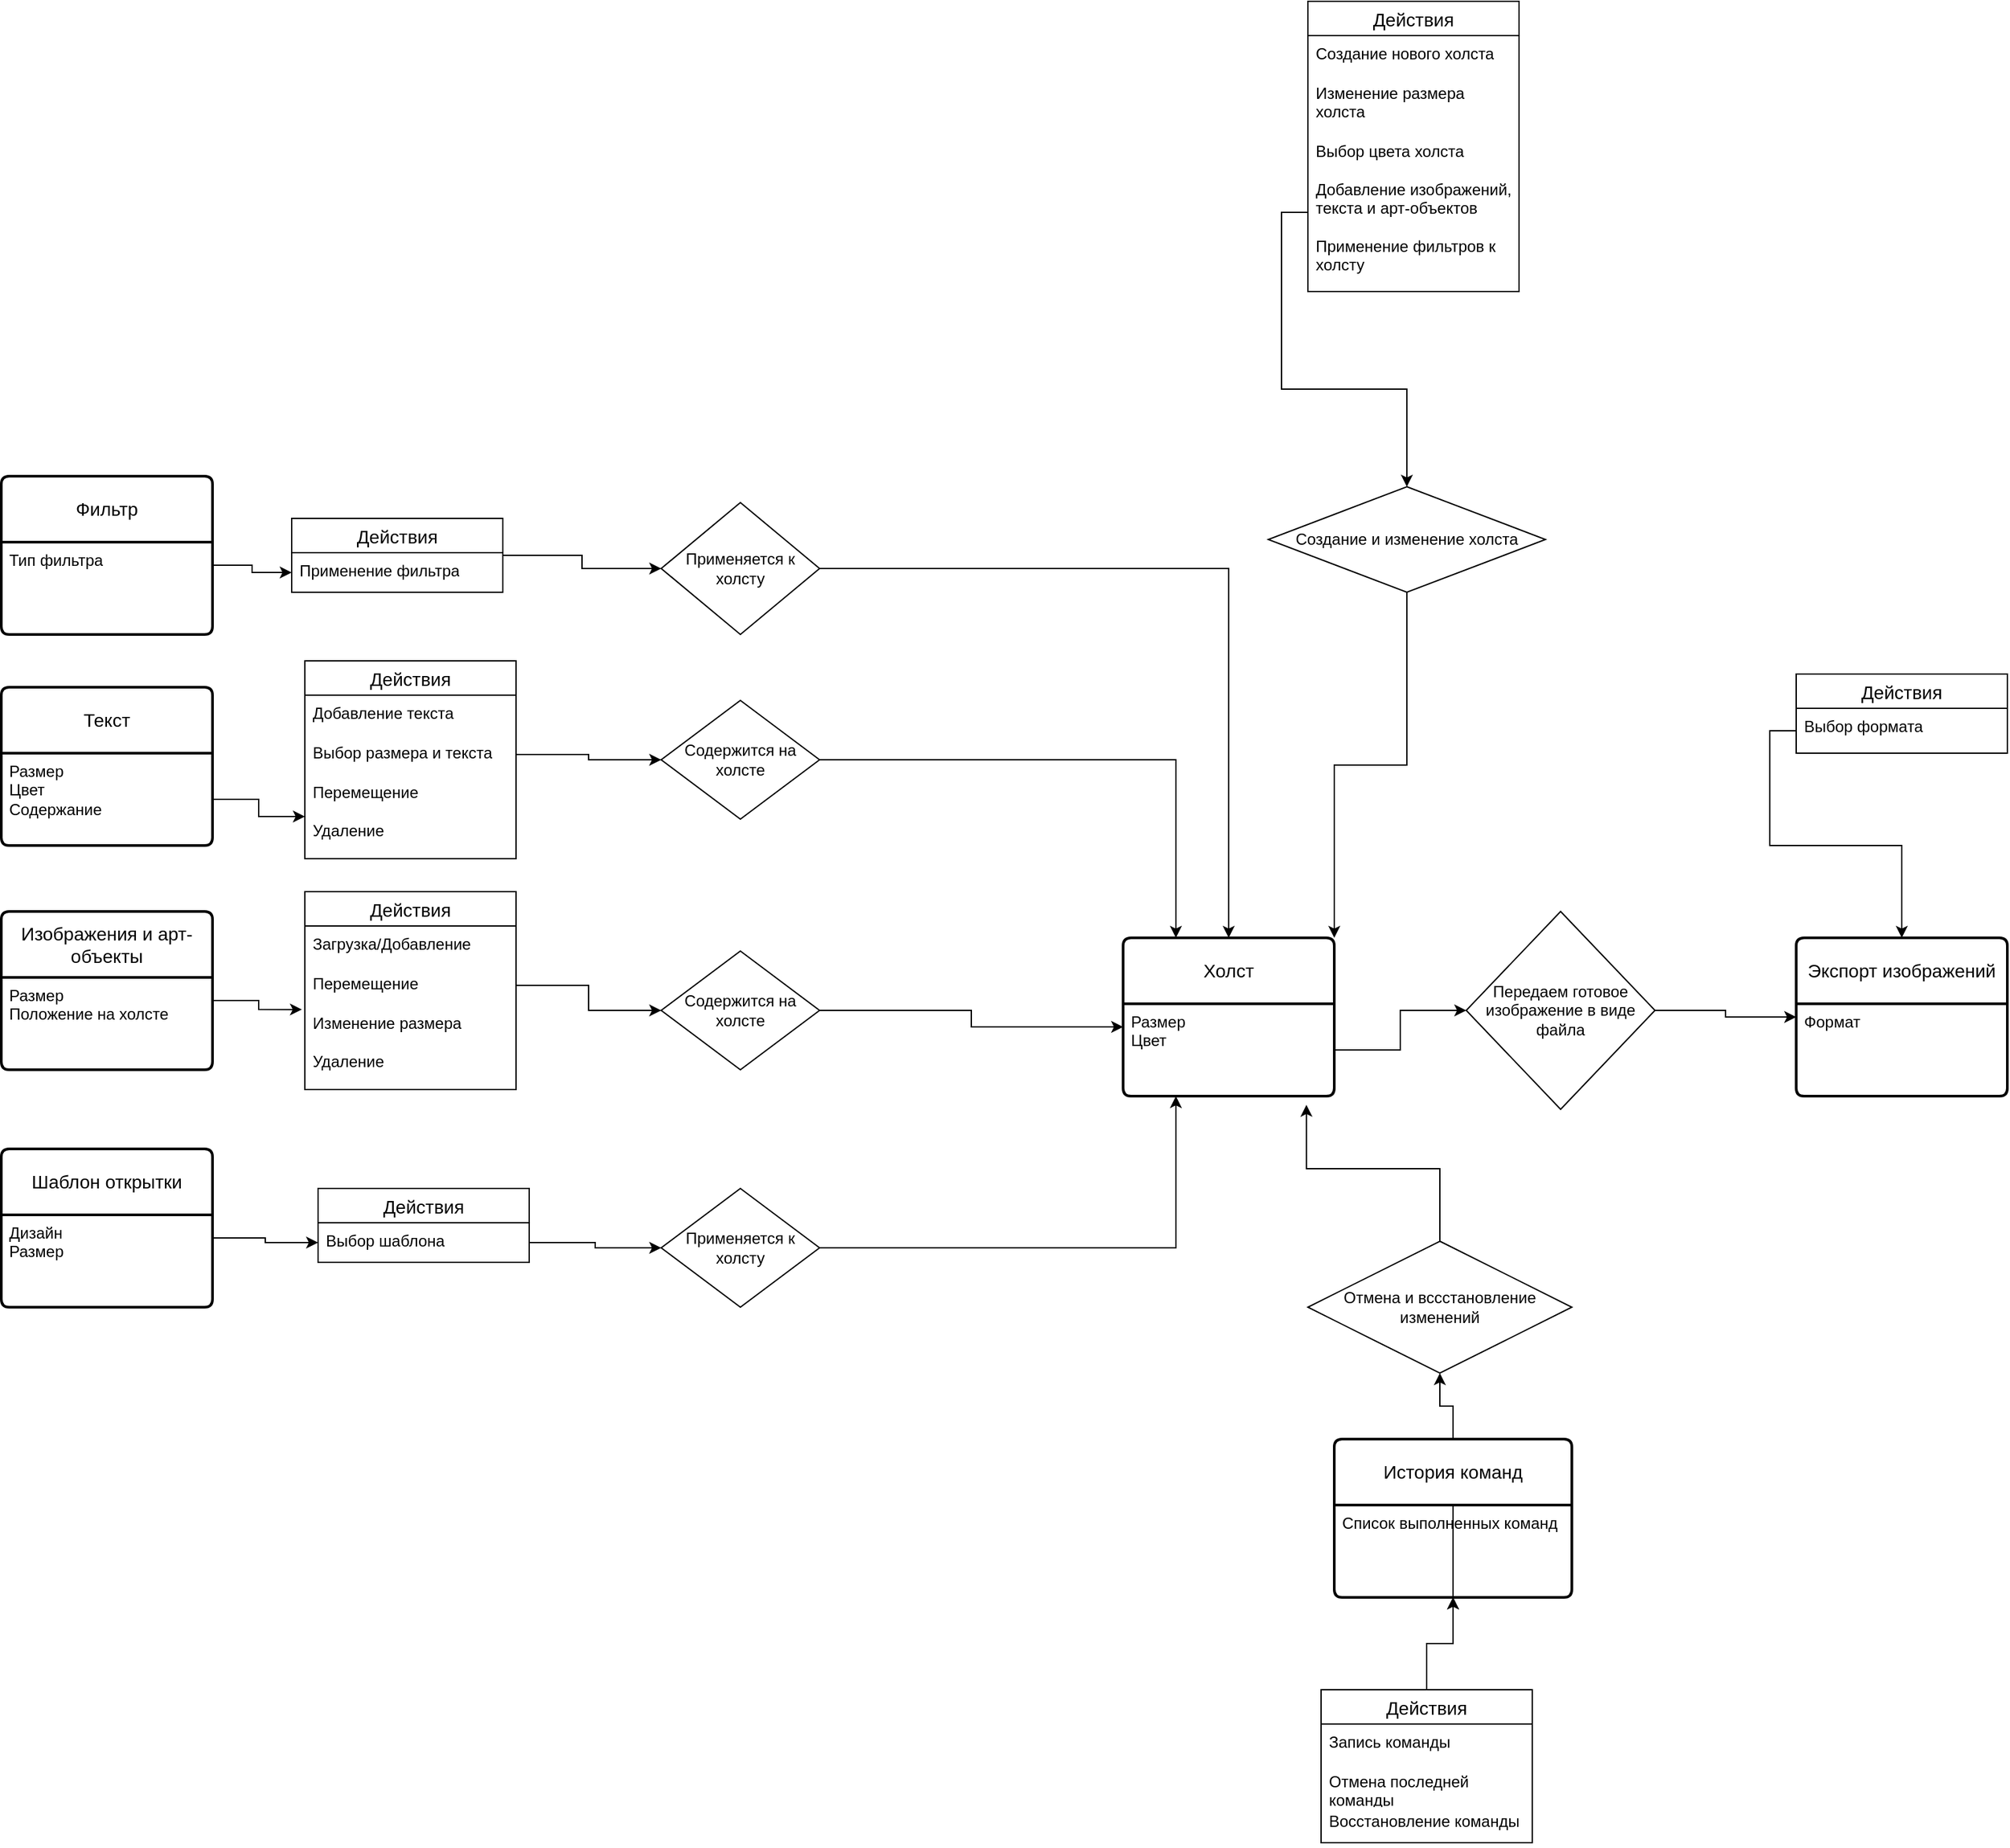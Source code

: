 <mxfile version="21.8.1" type="github">
  <diagram name="Страница — 1" id="PU2kjsf3ZB2TJDBGwNyj">
    <mxGraphModel dx="1893" dy="3002" grid="1" gridSize="10" guides="1" tooltips="1" connect="1" arrows="1" fold="1" page="1" pageScale="1" pageWidth="827" pageHeight="1169" math="0" shadow="0">
      <root>
        <mxCell id="0" />
        <mxCell id="1" parent="0" />
        <mxCell id="T5xABdUcvx5uTB9IeAs4-58" style="edgeStyle=orthogonalEdgeStyle;rounded=0;orthogonalLoop=1;jettySize=auto;html=1;exitX=0.5;exitY=0;exitDx=0;exitDy=0;" parent="1" source="T5xABdUcvx5uTB9IeAs4-16" target="T5xABdUcvx5uTB9IeAs4-15" edge="1">
          <mxGeometry relative="1" as="geometry" />
        </mxCell>
        <mxCell id="T5xABdUcvx5uTB9IeAs4-3" value="Холст" style="swimlane;childLayout=stackLayout;horizontal=1;startSize=50;horizontalStack=0;rounded=1;fontSize=14;fontStyle=0;strokeWidth=2;resizeParent=0;resizeLast=1;shadow=0;dashed=0;align=center;arcSize=4;whiteSpace=wrap;html=1;movable=1;resizable=1;rotatable=1;deletable=1;editable=1;locked=0;connectable=1;" parent="1" vertex="1">
          <mxGeometry x="290" y="-490" width="160" height="120" as="geometry" />
        </mxCell>
        <mxCell id="T5xABdUcvx5uTB9IeAs4-4" value="Размер&lt;br&gt;Цвет" style="align=left;strokeColor=none;fillColor=none;spacingLeft=4;fontSize=12;verticalAlign=top;resizable=0;rotatable=0;part=1;html=1;" parent="T5xABdUcvx5uTB9IeAs4-3" vertex="1">
          <mxGeometry y="50" width="160" height="70" as="geometry" />
        </mxCell>
        <mxCell id="T5xABdUcvx5uTB9IeAs4-7" value="Изображения и арт-объекты" style="swimlane;childLayout=stackLayout;horizontal=1;startSize=50;horizontalStack=0;rounded=1;fontSize=14;fontStyle=0;strokeWidth=2;resizeParent=0;resizeLast=1;shadow=0;dashed=0;align=center;arcSize=4;whiteSpace=wrap;html=1;" parent="1" vertex="1">
          <mxGeometry x="-560" y="-510" width="160" height="120" as="geometry" />
        </mxCell>
        <mxCell id="T5xABdUcvx5uTB9IeAs4-8" value="Размер&lt;br&gt;Положение на холсте" style="align=left;strokeColor=none;fillColor=none;spacingLeft=4;fontSize=12;verticalAlign=top;resizable=0;rotatable=0;part=1;html=1;" parent="T5xABdUcvx5uTB9IeAs4-7" vertex="1">
          <mxGeometry y="50" width="160" height="70" as="geometry" />
        </mxCell>
        <mxCell id="T5xABdUcvx5uTB9IeAs4-9" value="Текст" style="swimlane;childLayout=stackLayout;horizontal=1;startSize=50;horizontalStack=0;rounded=1;fontSize=14;fontStyle=0;strokeWidth=2;resizeParent=0;resizeLast=1;shadow=0;dashed=0;align=center;arcSize=4;whiteSpace=wrap;html=1;" parent="1" vertex="1">
          <mxGeometry x="-560" y="-680" width="160" height="120" as="geometry" />
        </mxCell>
        <mxCell id="T5xABdUcvx5uTB9IeAs4-10" value="Размер&lt;br&gt;Цвет&lt;br&gt;Содержание" style="align=left;strokeColor=none;fillColor=none;spacingLeft=4;fontSize=12;verticalAlign=top;resizable=0;rotatable=0;part=1;html=1;" parent="T5xABdUcvx5uTB9IeAs4-9" vertex="1">
          <mxGeometry y="50" width="160" height="70" as="geometry" />
        </mxCell>
        <mxCell id="T5xABdUcvx5uTB9IeAs4-11" value="Шаблон открытки" style="swimlane;childLayout=stackLayout;horizontal=1;startSize=50;horizontalStack=0;rounded=1;fontSize=14;fontStyle=0;strokeWidth=2;resizeParent=0;resizeLast=1;shadow=0;dashed=0;align=center;arcSize=4;whiteSpace=wrap;html=1;" parent="1" vertex="1">
          <mxGeometry x="-560" y="-330" width="160" height="120" as="geometry" />
        </mxCell>
        <mxCell id="T5xABdUcvx5uTB9IeAs4-12" value="Дизайн&lt;br&gt;Размер" style="align=left;strokeColor=none;fillColor=none;spacingLeft=4;fontSize=12;verticalAlign=top;resizable=0;rotatable=0;part=1;html=1;" parent="T5xABdUcvx5uTB9IeAs4-11" vertex="1">
          <mxGeometry y="50" width="160" height="70" as="geometry" />
        </mxCell>
        <mxCell id="T5xABdUcvx5uTB9IeAs4-13" value="Фильтр" style="swimlane;childLayout=stackLayout;horizontal=1;startSize=50;horizontalStack=0;rounded=1;fontSize=14;fontStyle=0;strokeWidth=2;resizeParent=0;resizeLast=1;shadow=0;dashed=0;align=center;arcSize=4;whiteSpace=wrap;html=1;" parent="1" vertex="1">
          <mxGeometry x="-560" y="-840" width="160" height="120" as="geometry" />
        </mxCell>
        <mxCell id="T5xABdUcvx5uTB9IeAs4-14" value="Тип фильтра" style="align=left;strokeColor=none;fillColor=none;spacingLeft=4;fontSize=12;verticalAlign=top;resizable=0;rotatable=0;part=1;html=1;" parent="T5xABdUcvx5uTB9IeAs4-13" vertex="1">
          <mxGeometry y="50" width="160" height="70" as="geometry" />
        </mxCell>
        <mxCell id="T5xABdUcvx5uTB9IeAs4-119" style="edgeStyle=orthogonalEdgeStyle;rounded=0;orthogonalLoop=1;jettySize=auto;html=1;entryX=0.5;entryY=1;entryDx=0;entryDy=0;" parent="1" source="T5xABdUcvx5uTB9IeAs4-15" target="T5xABdUcvx5uTB9IeAs4-48" edge="1">
          <mxGeometry relative="1" as="geometry" />
        </mxCell>
        <mxCell id="T5xABdUcvx5uTB9IeAs4-15" value="История команд" style="swimlane;childLayout=stackLayout;horizontal=1;startSize=50;horizontalStack=0;rounded=1;fontSize=14;fontStyle=0;strokeWidth=2;resizeParent=0;resizeLast=1;shadow=0;dashed=0;align=center;arcSize=4;whiteSpace=wrap;html=1;" parent="1" vertex="1">
          <mxGeometry x="450" y="-110" width="180" height="120" as="geometry" />
        </mxCell>
        <mxCell id="T5xABdUcvx5uTB9IeAs4-16" value="Список выполненных команд" style="align=left;strokeColor=none;fillColor=none;spacingLeft=4;fontSize=12;verticalAlign=top;resizable=0;rotatable=0;part=1;html=1;" parent="T5xABdUcvx5uTB9IeAs4-15" vertex="1">
          <mxGeometry y="50" width="180" height="70" as="geometry" />
        </mxCell>
        <mxCell id="T5xABdUcvx5uTB9IeAs4-108" style="edgeStyle=orthogonalEdgeStyle;rounded=0;orthogonalLoop=1;jettySize=auto;html=1;entryX=0;entryY=0.25;entryDx=0;entryDy=0;" parent="1" source="T5xABdUcvx5uTB9IeAs4-21" target="T5xABdUcvx5uTB9IeAs4-4" edge="1">
          <mxGeometry relative="1" as="geometry" />
        </mxCell>
        <mxCell id="T5xABdUcvx5uTB9IeAs4-21" value="Содержится на холсте" style="shape=rhombus;perimeter=rhombusPerimeter;whiteSpace=wrap;html=1;align=center;" parent="1" vertex="1">
          <mxGeometry x="-60" y="-480" width="120" height="90" as="geometry" />
        </mxCell>
        <mxCell id="T5xABdUcvx5uTB9IeAs4-107" style="edgeStyle=orthogonalEdgeStyle;rounded=0;orthogonalLoop=1;jettySize=auto;html=1;entryX=0.25;entryY=0;entryDx=0;entryDy=0;" parent="1" source="T5xABdUcvx5uTB9IeAs4-23" target="T5xABdUcvx5uTB9IeAs4-3" edge="1">
          <mxGeometry relative="1" as="geometry" />
        </mxCell>
        <mxCell id="T5xABdUcvx5uTB9IeAs4-23" value="Содержится на холсте" style="shape=rhombus;perimeter=rhombusPerimeter;whiteSpace=wrap;html=1;align=center;" parent="1" vertex="1">
          <mxGeometry x="-60" y="-670" width="120" height="90" as="geometry" />
        </mxCell>
        <mxCell id="T5xABdUcvx5uTB9IeAs4-106" style="edgeStyle=orthogonalEdgeStyle;rounded=0;orthogonalLoop=1;jettySize=auto;html=1;entryX=0.5;entryY=0;entryDx=0;entryDy=0;" parent="1" source="T5xABdUcvx5uTB9IeAs4-31" target="T5xABdUcvx5uTB9IeAs4-3" edge="1">
          <mxGeometry relative="1" as="geometry" />
        </mxCell>
        <mxCell id="T5xABdUcvx5uTB9IeAs4-31" value="Применяется к холсту" style="shape=rhombus;perimeter=rhombusPerimeter;whiteSpace=wrap;html=1;align=center;" parent="1" vertex="1">
          <mxGeometry x="-60" y="-820" width="120" height="100" as="geometry" />
        </mxCell>
        <mxCell id="T5xABdUcvx5uTB9IeAs4-111" style="edgeStyle=orthogonalEdgeStyle;rounded=0;orthogonalLoop=1;jettySize=auto;html=1;entryX=0.25;entryY=1;entryDx=0;entryDy=0;" parent="1" source="T5xABdUcvx5uTB9IeAs4-32" target="T5xABdUcvx5uTB9IeAs4-4" edge="1">
          <mxGeometry relative="1" as="geometry" />
        </mxCell>
        <mxCell id="T5xABdUcvx5uTB9IeAs4-32" value="Применяется к холсту" style="shape=rhombus;perimeter=rhombusPerimeter;whiteSpace=wrap;html=1;align=center;" parent="1" vertex="1">
          <mxGeometry x="-60" y="-300" width="120" height="90" as="geometry" />
        </mxCell>
        <mxCell id="T5xABdUcvx5uTB9IeAs4-39" value="Экспорт изображений" style="swimlane;childLayout=stackLayout;horizontal=1;startSize=50;horizontalStack=0;rounded=1;fontSize=14;fontStyle=0;strokeWidth=2;resizeParent=0;resizeLast=1;shadow=0;dashed=0;align=center;arcSize=4;whiteSpace=wrap;html=1;" parent="1" vertex="1">
          <mxGeometry x="800" y="-490" width="160" height="120" as="geometry" />
        </mxCell>
        <mxCell id="T5xABdUcvx5uTB9IeAs4-40" value="Формат" style="align=left;strokeColor=none;fillColor=none;spacingLeft=4;fontSize=12;verticalAlign=top;resizable=0;rotatable=0;part=1;html=1;" parent="T5xABdUcvx5uTB9IeAs4-39" vertex="1">
          <mxGeometry y="50" width="160" height="70" as="geometry" />
        </mxCell>
        <mxCell id="T5xABdUcvx5uTB9IeAs4-123" style="edgeStyle=orthogonalEdgeStyle;rounded=0;orthogonalLoop=1;jettySize=auto;html=1;entryX=0;entryY=0.5;entryDx=0;entryDy=0;" parent="1" source="T5xABdUcvx5uTB9IeAs4-45" target="T5xABdUcvx5uTB9IeAs4-39" edge="1">
          <mxGeometry relative="1" as="geometry" />
        </mxCell>
        <mxCell id="T5xABdUcvx5uTB9IeAs4-45" value="Передаем готовое изображение в виде файла" style="shape=rhombus;perimeter=rhombusPerimeter;whiteSpace=wrap;html=1;align=center;" parent="1" vertex="1">
          <mxGeometry x="550" y="-510" width="143" height="150" as="geometry" />
        </mxCell>
        <mxCell id="T5xABdUcvx5uTB9IeAs4-120" style="edgeStyle=orthogonalEdgeStyle;rounded=0;orthogonalLoop=1;jettySize=auto;html=1;entryX=0.868;entryY=1.094;entryDx=0;entryDy=0;entryPerimeter=0;" parent="1" source="T5xABdUcvx5uTB9IeAs4-48" target="T5xABdUcvx5uTB9IeAs4-4" edge="1">
          <mxGeometry relative="1" as="geometry" />
        </mxCell>
        <mxCell id="T5xABdUcvx5uTB9IeAs4-48" value="Отмена и вссстановление изменений" style="shape=rhombus;perimeter=rhombusPerimeter;whiteSpace=wrap;html=1;align=center;" parent="1" vertex="1">
          <mxGeometry x="430" y="-260" width="200" height="100" as="geometry" />
        </mxCell>
        <mxCell id="T5xABdUcvx5uTB9IeAs4-70" value="Действия" style="swimlane;fontStyle=0;childLayout=stackLayout;horizontal=1;startSize=26;horizontalStack=0;resizeParent=1;resizeParentMax=0;resizeLast=0;collapsible=1;marginBottom=0;align=center;fontSize=14;" parent="1" vertex="1">
          <mxGeometry x="-320" y="-300" width="160" height="56" as="geometry" />
        </mxCell>
        <mxCell id="T5xABdUcvx5uTB9IeAs4-71" value="Выбор шаблона" style="text;strokeColor=none;fillColor=none;spacingLeft=4;spacingRight=4;overflow=hidden;rotatable=0;points=[[0,0.5],[1,0.5]];portConstraint=eastwest;fontSize=12;whiteSpace=wrap;html=1;" parent="T5xABdUcvx5uTB9IeAs4-70" vertex="1">
          <mxGeometry y="26" width="160" height="30" as="geometry" />
        </mxCell>
        <mxCell id="T5xABdUcvx5uTB9IeAs4-78" value="Действия" style="swimlane;fontStyle=0;childLayout=stackLayout;horizontal=1;startSize=26;horizontalStack=0;resizeParent=1;resizeParentMax=0;resizeLast=0;collapsible=1;marginBottom=0;align=center;fontSize=14;" parent="1" vertex="1">
          <mxGeometry x="-330" y="-525" width="160" height="150" as="geometry" />
        </mxCell>
        <mxCell id="T5xABdUcvx5uTB9IeAs4-79" value="Загрузка/Добавление" style="text;strokeColor=none;fillColor=none;spacingLeft=4;spacingRight=4;overflow=hidden;rotatable=0;points=[[0,0.5],[1,0.5]];portConstraint=eastwest;fontSize=12;whiteSpace=wrap;html=1;" parent="T5xABdUcvx5uTB9IeAs4-78" vertex="1">
          <mxGeometry y="26" width="160" height="30" as="geometry" />
        </mxCell>
        <mxCell id="T5xABdUcvx5uTB9IeAs4-80" value="Перемещение" style="text;strokeColor=none;fillColor=none;spacingLeft=4;spacingRight=4;overflow=hidden;rotatable=0;points=[[0,0.5],[1,0.5]];portConstraint=eastwest;fontSize=12;whiteSpace=wrap;html=1;" parent="T5xABdUcvx5uTB9IeAs4-78" vertex="1">
          <mxGeometry y="56" width="160" height="30" as="geometry" />
        </mxCell>
        <mxCell id="T5xABdUcvx5uTB9IeAs4-81" value="Изменение размера&lt;br&gt;&lt;br&gt;Удаление" style="text;strokeColor=none;fillColor=none;spacingLeft=4;spacingRight=4;overflow=hidden;rotatable=0;points=[[0,0.5],[1,0.5]];portConstraint=eastwest;fontSize=12;whiteSpace=wrap;html=1;" parent="T5xABdUcvx5uTB9IeAs4-78" vertex="1">
          <mxGeometry y="86" width="160" height="64" as="geometry" />
        </mxCell>
        <mxCell id="T5xABdUcvx5uTB9IeAs4-82" value="Действия" style="swimlane;fontStyle=0;childLayout=stackLayout;horizontal=1;startSize=26;horizontalStack=0;resizeParent=1;resizeParentMax=0;resizeLast=0;collapsible=1;marginBottom=0;align=center;fontSize=14;" parent="1" vertex="1">
          <mxGeometry x="-330" y="-700" width="160" height="150" as="geometry" />
        </mxCell>
        <mxCell id="T5xABdUcvx5uTB9IeAs4-83" value="Добавление текста" style="text;strokeColor=none;fillColor=none;spacingLeft=4;spacingRight=4;overflow=hidden;rotatable=0;points=[[0,0.5],[1,0.5]];portConstraint=eastwest;fontSize=12;whiteSpace=wrap;html=1;" parent="T5xABdUcvx5uTB9IeAs4-82" vertex="1">
          <mxGeometry y="26" width="160" height="30" as="geometry" />
        </mxCell>
        <mxCell id="T5xABdUcvx5uTB9IeAs4-84" value="Выбор размера и текста" style="text;strokeColor=none;fillColor=none;spacingLeft=4;spacingRight=4;overflow=hidden;rotatable=0;points=[[0,0.5],[1,0.5]];portConstraint=eastwest;fontSize=12;whiteSpace=wrap;html=1;" parent="T5xABdUcvx5uTB9IeAs4-82" vertex="1">
          <mxGeometry y="56" width="160" height="30" as="geometry" />
        </mxCell>
        <mxCell id="T5xABdUcvx5uTB9IeAs4-85" value="Перемещение&lt;br&gt;&lt;br&gt;Удаление" style="text;strokeColor=none;fillColor=none;spacingLeft=4;spacingRight=4;overflow=hidden;rotatable=0;points=[[0,0.5],[1,0.5]];portConstraint=eastwest;fontSize=12;whiteSpace=wrap;html=1;" parent="T5xABdUcvx5uTB9IeAs4-82" vertex="1">
          <mxGeometry y="86" width="160" height="64" as="geometry" />
        </mxCell>
        <mxCell id="T5xABdUcvx5uTB9IeAs4-101" style="edgeStyle=orthogonalEdgeStyle;rounded=0;orthogonalLoop=1;jettySize=auto;html=1;entryX=0;entryY=0.5;entryDx=0;entryDy=0;" parent="1" source="T5xABdUcvx5uTB9IeAs4-86" target="T5xABdUcvx5uTB9IeAs4-31" edge="1">
          <mxGeometry relative="1" as="geometry" />
        </mxCell>
        <mxCell id="T5xABdUcvx5uTB9IeAs4-86" value="Действия" style="swimlane;fontStyle=0;childLayout=stackLayout;horizontal=1;startSize=26;horizontalStack=0;resizeParent=1;resizeParentMax=0;resizeLast=0;collapsible=1;marginBottom=0;align=center;fontSize=14;" parent="1" vertex="1">
          <mxGeometry x="-340" y="-808" width="160" height="56" as="geometry" />
        </mxCell>
        <mxCell id="T5xABdUcvx5uTB9IeAs4-87" value="Применение фильтра" style="text;strokeColor=none;fillColor=none;spacingLeft=4;spacingRight=4;overflow=hidden;rotatable=0;points=[[0,0.5],[1,0.5]];portConstraint=eastwest;fontSize=12;whiteSpace=wrap;html=1;" parent="T5xABdUcvx5uTB9IeAs4-86" vertex="1">
          <mxGeometry y="26" width="160" height="30" as="geometry" />
        </mxCell>
        <mxCell id="T5xABdUcvx5uTB9IeAs4-91" style="edgeStyle=orthogonalEdgeStyle;rounded=0;orthogonalLoop=1;jettySize=auto;html=1;exitX=1;exitY=0.25;exitDx=0;exitDy=0;entryX=0;entryY=0.5;entryDx=0;entryDy=0;" parent="1" source="T5xABdUcvx5uTB9IeAs4-14" target="T5xABdUcvx5uTB9IeAs4-87" edge="1">
          <mxGeometry relative="1" as="geometry" />
        </mxCell>
        <mxCell id="T5xABdUcvx5uTB9IeAs4-92" style="edgeStyle=orthogonalEdgeStyle;rounded=0;orthogonalLoop=1;jettySize=auto;html=1;entryX=0;entryY=0.5;entryDx=0;entryDy=0;" parent="1" source="T5xABdUcvx5uTB9IeAs4-10" target="T5xABdUcvx5uTB9IeAs4-85" edge="1">
          <mxGeometry relative="1" as="geometry" />
        </mxCell>
        <mxCell id="T5xABdUcvx5uTB9IeAs4-93" style="edgeStyle=orthogonalEdgeStyle;rounded=0;orthogonalLoop=1;jettySize=auto;html=1;exitX=1;exitY=0.25;exitDx=0;exitDy=0;entryX=-0.014;entryY=0.052;entryDx=0;entryDy=0;entryPerimeter=0;" parent="1" source="T5xABdUcvx5uTB9IeAs4-8" target="T5xABdUcvx5uTB9IeAs4-81" edge="1">
          <mxGeometry relative="1" as="geometry" />
        </mxCell>
        <mxCell id="T5xABdUcvx5uTB9IeAs4-94" style="edgeStyle=orthogonalEdgeStyle;rounded=0;orthogonalLoop=1;jettySize=auto;html=1;exitX=1;exitY=0.25;exitDx=0;exitDy=0;entryX=0;entryY=0.5;entryDx=0;entryDy=0;" parent="1" source="T5xABdUcvx5uTB9IeAs4-12" target="T5xABdUcvx5uTB9IeAs4-71" edge="1">
          <mxGeometry relative="1" as="geometry" />
        </mxCell>
        <mxCell id="T5xABdUcvx5uTB9IeAs4-98" style="edgeStyle=orthogonalEdgeStyle;rounded=0;orthogonalLoop=1;jettySize=auto;html=1;entryX=0;entryY=0.5;entryDx=0;entryDy=0;" parent="1" source="T5xABdUcvx5uTB9IeAs4-71" target="T5xABdUcvx5uTB9IeAs4-32" edge="1">
          <mxGeometry relative="1" as="geometry" />
        </mxCell>
        <mxCell id="T5xABdUcvx5uTB9IeAs4-99" style="edgeStyle=orthogonalEdgeStyle;rounded=0;orthogonalLoop=1;jettySize=auto;html=1;entryX=0;entryY=0.5;entryDx=0;entryDy=0;" parent="1" source="T5xABdUcvx5uTB9IeAs4-80" target="T5xABdUcvx5uTB9IeAs4-21" edge="1">
          <mxGeometry relative="1" as="geometry" />
        </mxCell>
        <mxCell id="T5xABdUcvx5uTB9IeAs4-100" style="edgeStyle=orthogonalEdgeStyle;rounded=0;orthogonalLoop=1;jettySize=auto;html=1;entryX=0;entryY=0.5;entryDx=0;entryDy=0;" parent="1" source="T5xABdUcvx5uTB9IeAs4-84" target="T5xABdUcvx5uTB9IeAs4-23" edge="1">
          <mxGeometry relative="1" as="geometry" />
        </mxCell>
        <mxCell id="T5xABdUcvx5uTB9IeAs4-102" value="Действия" style="swimlane;fontStyle=0;childLayout=stackLayout;horizontal=1;startSize=26;horizontalStack=0;resizeParent=1;resizeParentMax=0;resizeLast=0;collapsible=1;marginBottom=0;align=center;fontSize=14;" parent="1" vertex="1">
          <mxGeometry x="430" y="-1200" width="160" height="220" as="geometry" />
        </mxCell>
        <mxCell id="T5xABdUcvx5uTB9IeAs4-103" value="Создание нового холста" style="text;strokeColor=none;fillColor=none;spacingLeft=4;spacingRight=4;overflow=hidden;rotatable=0;points=[[0,0.5],[1,0.5]];portConstraint=eastwest;fontSize=12;whiteSpace=wrap;html=1;" parent="T5xABdUcvx5uTB9IeAs4-102" vertex="1">
          <mxGeometry y="26" width="160" height="30" as="geometry" />
        </mxCell>
        <mxCell id="T5xABdUcvx5uTB9IeAs4-104" value="Изменение размера холста" style="text;strokeColor=none;fillColor=none;spacingLeft=4;spacingRight=4;overflow=hidden;rotatable=0;points=[[0,0.5],[1,0.5]];portConstraint=eastwest;fontSize=12;whiteSpace=wrap;html=1;" parent="T5xABdUcvx5uTB9IeAs4-102" vertex="1">
          <mxGeometry y="56" width="160" height="44" as="geometry" />
        </mxCell>
        <mxCell id="T5xABdUcvx5uTB9IeAs4-105" value="Выбор цвета холста&lt;br&gt;&lt;br&gt;Добавление изображений, текста и арт-объектов&lt;br&gt;&lt;br&gt;Применение фильтров к холсту" style="text;strokeColor=none;fillColor=none;spacingLeft=4;spacingRight=4;overflow=hidden;rotatable=0;points=[[0,0.5],[1,0.5]];portConstraint=eastwest;fontSize=12;whiteSpace=wrap;html=1;" parent="T5xABdUcvx5uTB9IeAs4-102" vertex="1">
          <mxGeometry y="100" width="160" height="120" as="geometry" />
        </mxCell>
        <mxCell id="T5xABdUcvx5uTB9IeAs4-118" style="edgeStyle=orthogonalEdgeStyle;rounded=0;orthogonalLoop=1;jettySize=auto;html=1;entryX=0.5;entryY=1;entryDx=0;entryDy=0;" parent="1" source="T5xABdUcvx5uTB9IeAs4-114" target="T5xABdUcvx5uTB9IeAs4-16" edge="1">
          <mxGeometry relative="1" as="geometry" />
        </mxCell>
        <mxCell id="T5xABdUcvx5uTB9IeAs4-114" value="Действия" style="swimlane;fontStyle=0;childLayout=stackLayout;horizontal=1;startSize=26;horizontalStack=0;resizeParent=1;resizeParentMax=0;resizeLast=0;collapsible=1;marginBottom=0;align=center;fontSize=14;" parent="1" vertex="1">
          <mxGeometry x="440" y="80" width="160" height="116" as="geometry" />
        </mxCell>
        <mxCell id="T5xABdUcvx5uTB9IeAs4-115" value="Запись команды" style="text;strokeColor=none;fillColor=none;spacingLeft=4;spacingRight=4;overflow=hidden;rotatable=0;points=[[0,0.5],[1,0.5]];portConstraint=eastwest;fontSize=12;whiteSpace=wrap;html=1;" parent="T5xABdUcvx5uTB9IeAs4-114" vertex="1">
          <mxGeometry y="26" width="160" height="30" as="geometry" />
        </mxCell>
        <mxCell id="T5xABdUcvx5uTB9IeAs4-116" value="Отмена последней команды" style="text;strokeColor=none;fillColor=none;spacingLeft=4;spacingRight=4;overflow=hidden;rotatable=0;points=[[0,0.5],[1,0.5]];portConstraint=eastwest;fontSize=12;whiteSpace=wrap;html=1;" parent="T5xABdUcvx5uTB9IeAs4-114" vertex="1">
          <mxGeometry y="56" width="160" height="30" as="geometry" />
        </mxCell>
        <mxCell id="T5xABdUcvx5uTB9IeAs4-117" value="Восстановление команды&lt;br&gt;" style="text;strokeColor=none;fillColor=none;spacingLeft=4;spacingRight=4;overflow=hidden;rotatable=0;points=[[0,0.5],[1,0.5]];portConstraint=eastwest;fontSize=12;whiteSpace=wrap;html=1;" parent="T5xABdUcvx5uTB9IeAs4-114" vertex="1">
          <mxGeometry y="86" width="160" height="30" as="geometry" />
        </mxCell>
        <mxCell id="T5xABdUcvx5uTB9IeAs4-121" style="edgeStyle=orthogonalEdgeStyle;rounded=0;orthogonalLoop=1;jettySize=auto;html=1;entryX=0;entryY=0.5;entryDx=0;entryDy=0;" parent="1" source="T5xABdUcvx5uTB9IeAs4-4" target="T5xABdUcvx5uTB9IeAs4-45" edge="1">
          <mxGeometry relative="1" as="geometry" />
        </mxCell>
        <mxCell id="T5xABdUcvx5uTB9IeAs4-126" value="Действия" style="swimlane;fontStyle=0;childLayout=stackLayout;horizontal=1;startSize=26;horizontalStack=0;resizeParent=1;resizeParentMax=0;resizeLast=0;collapsible=1;marginBottom=0;align=center;fontSize=14;" parent="1" vertex="1">
          <mxGeometry x="800" y="-690" width="160" height="60" as="geometry" />
        </mxCell>
        <mxCell id="T5xABdUcvx5uTB9IeAs4-127" value="Выбор формата" style="text;strokeColor=none;fillColor=none;spacingLeft=4;spacingRight=4;overflow=hidden;rotatable=0;points=[[0,0.5],[1,0.5]];portConstraint=eastwest;fontSize=12;whiteSpace=wrap;html=1;" parent="T5xABdUcvx5uTB9IeAs4-126" vertex="1">
          <mxGeometry y="26" width="160" height="34" as="geometry" />
        </mxCell>
        <mxCell id="T5xABdUcvx5uTB9IeAs4-130" style="edgeStyle=orthogonalEdgeStyle;rounded=0;orthogonalLoop=1;jettySize=auto;html=1;entryX=0.5;entryY=0;entryDx=0;entryDy=0;" parent="1" source="T5xABdUcvx5uTB9IeAs4-127" target="T5xABdUcvx5uTB9IeAs4-39" edge="1">
          <mxGeometry relative="1" as="geometry" />
        </mxCell>
        <mxCell id="LKIDtvZmeWC36w-Y4YL9-3" style="edgeStyle=orthogonalEdgeStyle;rounded=0;orthogonalLoop=1;jettySize=auto;html=1;entryX=1;entryY=0;entryDx=0;entryDy=0;" edge="1" parent="1" source="LKIDtvZmeWC36w-Y4YL9-1" target="T5xABdUcvx5uTB9IeAs4-3">
          <mxGeometry relative="1" as="geometry" />
        </mxCell>
        <mxCell id="LKIDtvZmeWC36w-Y4YL9-1" value="Создание и изменение холста" style="rhombus;whiteSpace=wrap;html=1;" vertex="1" parent="1">
          <mxGeometry x="400" y="-832" width="210" height="80" as="geometry" />
        </mxCell>
        <mxCell id="LKIDtvZmeWC36w-Y4YL9-2" style="edgeStyle=orthogonalEdgeStyle;rounded=0;orthogonalLoop=1;jettySize=auto;html=1;entryX=0.5;entryY=0;entryDx=0;entryDy=0;" edge="1" parent="1" source="T5xABdUcvx5uTB9IeAs4-105" target="LKIDtvZmeWC36w-Y4YL9-1">
          <mxGeometry relative="1" as="geometry" />
        </mxCell>
      </root>
    </mxGraphModel>
  </diagram>
</mxfile>
